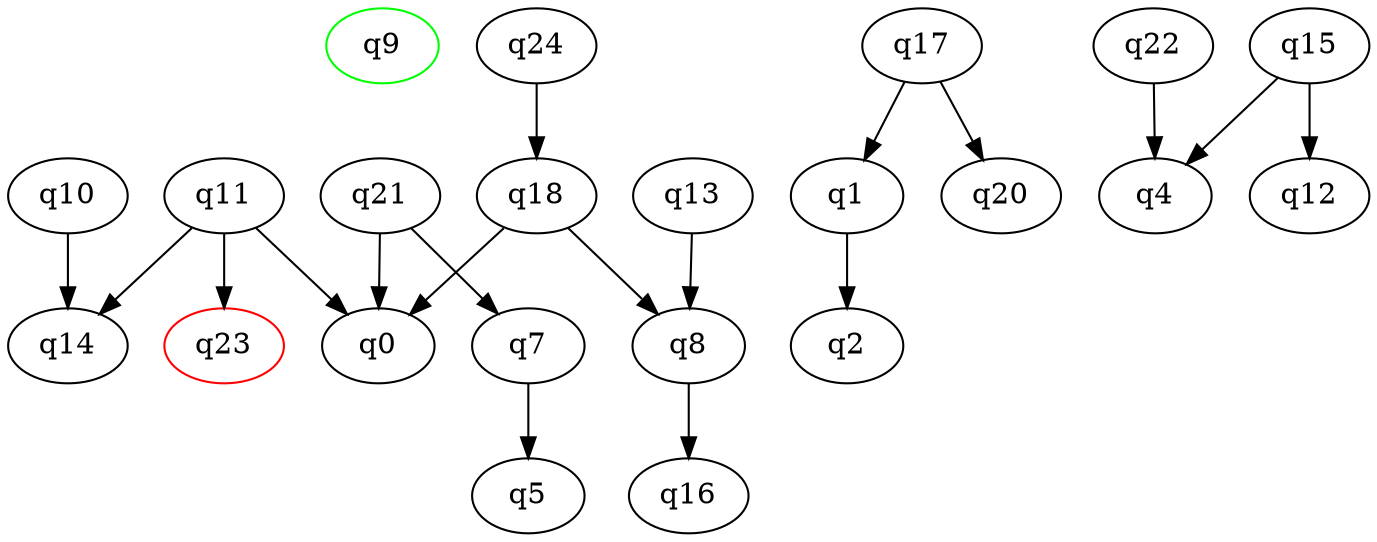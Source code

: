 digraph A{
q9 [initial=1,color=green];
q23 [final=1,color=red];
q1 -> q2;
q7 -> q5;
q8 -> q16;
q10 -> q14;
q11 -> q0;
q11 -> q14;
q11 -> q23;
q13 -> q8;
q15 -> q4;
q15 -> q12;
q17 -> q1;
q17 -> q20;
q18 -> q0;
q18 -> q8;
q21 -> q0;
q21 -> q7;
q22 -> q4;
q24 -> q18;
}